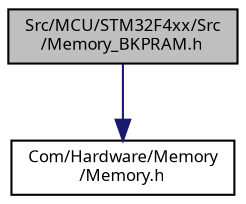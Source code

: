 digraph "Src/MCU/STM32F4xx/Src/Memory_BKPRAM.h"
{
  edge [fontname="Sans",fontsize="8",labelfontname="Sans",labelfontsize="8"];
  node [fontname="Sans",fontsize="8",shape=record];
  Node1 [label="Src/MCU/STM32F4xx/Src\l/Memory_BKPRAM.h",height=0.2,width=0.4,color="black", fillcolor="grey75", style="filled", fontcolor="black"];
  Node1 -> Node2 [color="midnightblue",fontsize="8",style="solid",fontname="Sans"];
  Node2 [label="Com/Hardware/Memory\l/Memory.h",height=0.2,width=0.4,color="black", fillcolor="white", style="filled",URL="$_memory_8h.html"];
}
